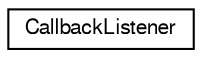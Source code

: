 digraph G
{
  edge [fontname="FreeSans",fontsize="10",labelfontname="FreeSans",labelfontsize="10"];
  node [fontname="FreeSans",fontsize="10",shape=record];
  rankdir="LR";
  Node1 [label="CallbackListener",height=0.2,width=0.4,color="black", fillcolor="white", style="filled",URL="$interfaceorg_1_1octave_1_1graphics_1_1_callback_listener.html"];
}
